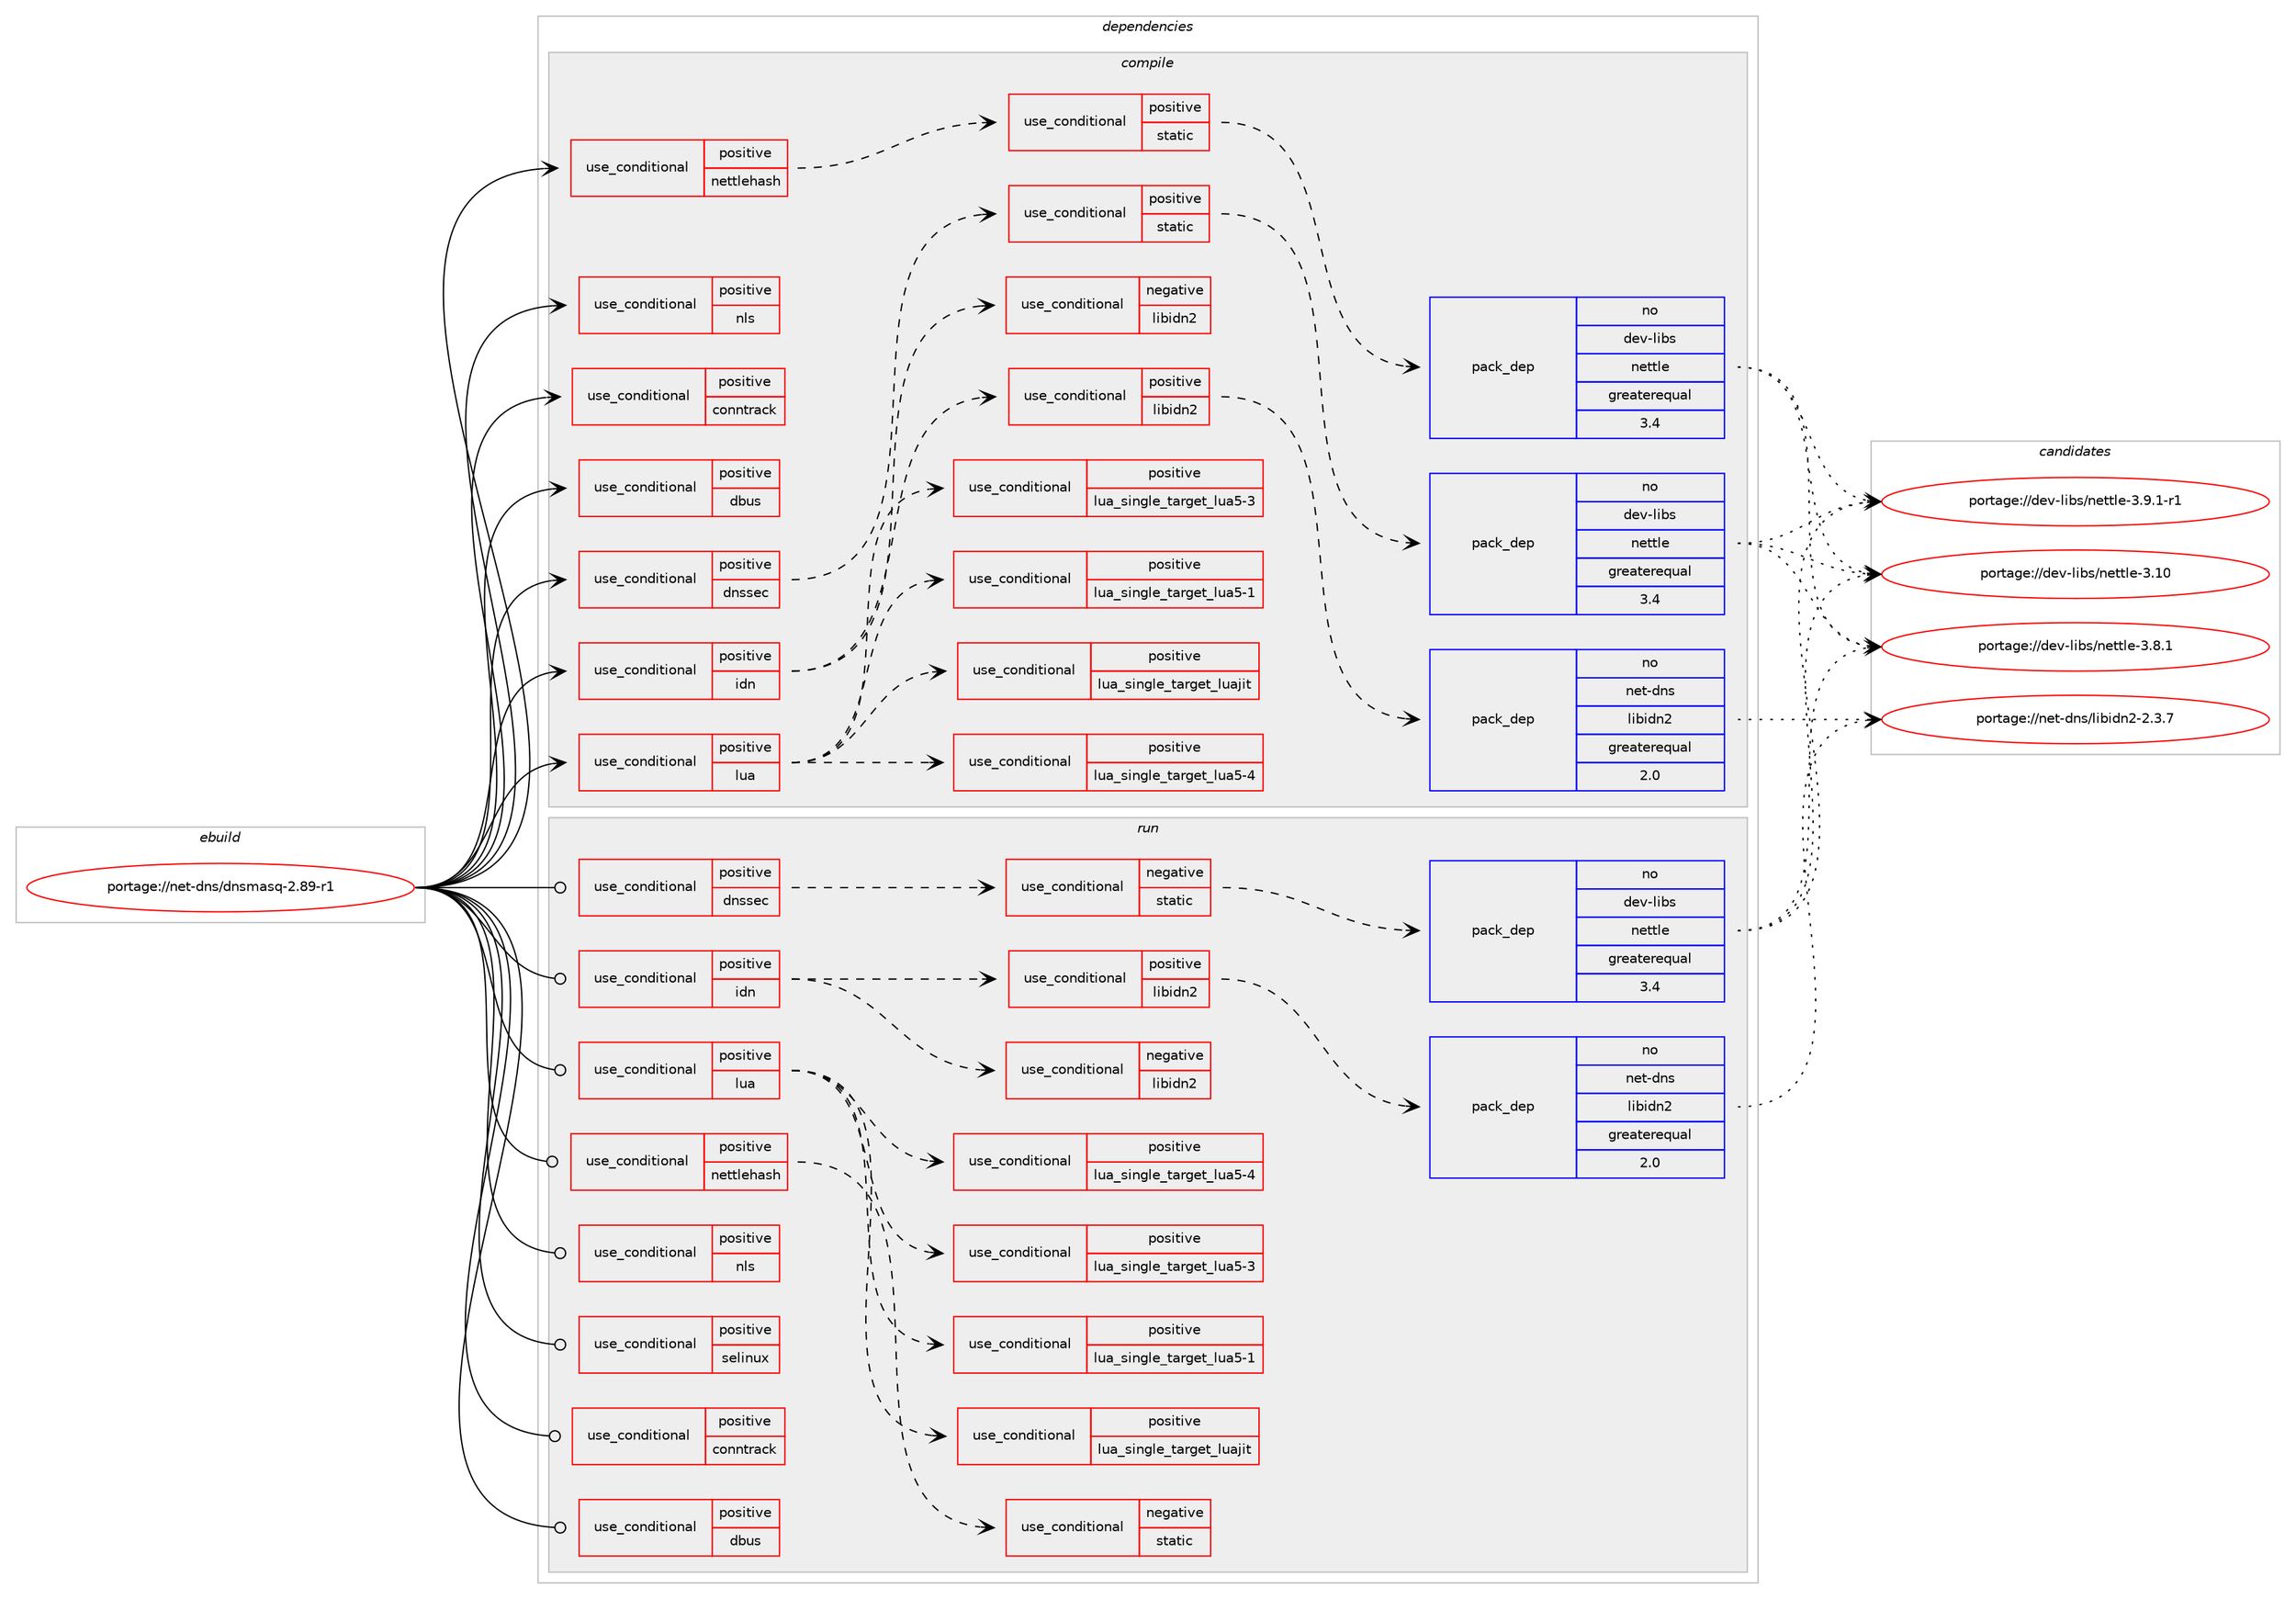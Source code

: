 digraph prolog {

# *************
# Graph options
# *************

newrank=true;
concentrate=true;
compound=true;
graph [rankdir=LR,fontname=Helvetica,fontsize=10,ranksep=1.5];#, ranksep=2.5, nodesep=0.2];
edge  [arrowhead=vee];
node  [fontname=Helvetica,fontsize=10];

# **********
# The ebuild
# **********

subgraph cluster_leftcol {
color=gray;
rank=same;
label=<<i>ebuild</i>>;
id [label="portage://net-dns/dnsmasq-2.89-r1", color=red, width=4, href="../net-dns/dnsmasq-2.89-r1.svg"];
}

# ****************
# The dependencies
# ****************

subgraph cluster_midcol {
color=gray;
label=<<i>dependencies</i>>;
subgraph cluster_compile {
fillcolor="#eeeeee";
style=filled;
label=<<i>compile</i>>;
subgraph cond87070 {
dependency176624 [label=<<TABLE BORDER="0" CELLBORDER="1" CELLSPACING="0" CELLPADDING="4"><TR><TD ROWSPAN="3" CELLPADDING="10">use_conditional</TD></TR><TR><TD>positive</TD></TR><TR><TD>conntrack</TD></TR></TABLE>>, shape=none, color=red];
# *** BEGIN UNKNOWN DEPENDENCY TYPE (TODO) ***
# dependency176624 -> package_dependency(portage://net-dns/dnsmasq-2.89-r1,install,no,net-libs,libnetfilter_conntrack,none,[,,],any_same_slot,[])
# *** END UNKNOWN DEPENDENCY TYPE (TODO) ***

}
id:e -> dependency176624:w [weight=20,style="solid",arrowhead="vee"];
subgraph cond87071 {
dependency176625 [label=<<TABLE BORDER="0" CELLBORDER="1" CELLSPACING="0" CELLPADDING="4"><TR><TD ROWSPAN="3" CELLPADDING="10">use_conditional</TD></TR><TR><TD>positive</TD></TR><TR><TD>dbus</TD></TR></TABLE>>, shape=none, color=red];
# *** BEGIN UNKNOWN DEPENDENCY TYPE (TODO) ***
# dependency176625 -> package_dependency(portage://net-dns/dnsmasq-2.89-r1,install,no,sys-apps,dbus,none,[,,],any_same_slot,[])
# *** END UNKNOWN DEPENDENCY TYPE (TODO) ***

}
id:e -> dependency176625:w [weight=20,style="solid",arrowhead="vee"];
subgraph cond87072 {
dependency176626 [label=<<TABLE BORDER="0" CELLBORDER="1" CELLSPACING="0" CELLPADDING="4"><TR><TD ROWSPAN="3" CELLPADDING="10">use_conditional</TD></TR><TR><TD>positive</TD></TR><TR><TD>dnssec</TD></TR></TABLE>>, shape=none, color=red];
# *** BEGIN UNKNOWN DEPENDENCY TYPE (TODO) ***
# dependency176626 -> package_dependency(portage://net-dns/dnsmasq-2.89-r1,install,no,dev-libs,nettle,none,[,,],any_same_slot,[use(enable(gmp),none)])
# *** END UNKNOWN DEPENDENCY TYPE (TODO) ***

subgraph cond87073 {
dependency176627 [label=<<TABLE BORDER="0" CELLBORDER="1" CELLSPACING="0" CELLPADDING="4"><TR><TD ROWSPAN="3" CELLPADDING="10">use_conditional</TD></TR><TR><TD>positive</TD></TR><TR><TD>static</TD></TR></TABLE>>, shape=none, color=red];
subgraph pack87021 {
dependency176628 [label=<<TABLE BORDER="0" CELLBORDER="1" CELLSPACING="0" CELLPADDING="4" WIDTH="220"><TR><TD ROWSPAN="6" CELLPADDING="30">pack_dep</TD></TR><TR><TD WIDTH="110">no</TD></TR><TR><TD>dev-libs</TD></TR><TR><TD>nettle</TD></TR><TR><TD>greaterequal</TD></TR><TR><TD>3.4</TD></TR></TABLE>>, shape=none, color=blue];
}
dependency176627:e -> dependency176628:w [weight=20,style="dashed",arrowhead="vee"];
}
dependency176626:e -> dependency176627:w [weight=20,style="dashed",arrowhead="vee"];
}
id:e -> dependency176626:w [weight=20,style="solid",arrowhead="vee"];
subgraph cond87074 {
dependency176629 [label=<<TABLE BORDER="0" CELLBORDER="1" CELLSPACING="0" CELLPADDING="4"><TR><TD ROWSPAN="3" CELLPADDING="10">use_conditional</TD></TR><TR><TD>positive</TD></TR><TR><TD>idn</TD></TR></TABLE>>, shape=none, color=red];
subgraph cond87075 {
dependency176630 [label=<<TABLE BORDER="0" CELLBORDER="1" CELLSPACING="0" CELLPADDING="4"><TR><TD ROWSPAN="3" CELLPADDING="10">use_conditional</TD></TR><TR><TD>negative</TD></TR><TR><TD>libidn2</TD></TR></TABLE>>, shape=none, color=red];
# *** BEGIN UNKNOWN DEPENDENCY TYPE (TODO) ***
# dependency176630 -> package_dependency(portage://net-dns/dnsmasq-2.89-r1,install,no,net-dns,libidn,none,[,,],[slot(0),equal],[])
# *** END UNKNOWN DEPENDENCY TYPE (TODO) ***

}
dependency176629:e -> dependency176630:w [weight=20,style="dashed",arrowhead="vee"];
subgraph cond87076 {
dependency176631 [label=<<TABLE BORDER="0" CELLBORDER="1" CELLSPACING="0" CELLPADDING="4"><TR><TD ROWSPAN="3" CELLPADDING="10">use_conditional</TD></TR><TR><TD>positive</TD></TR><TR><TD>libidn2</TD></TR></TABLE>>, shape=none, color=red];
subgraph pack87022 {
dependency176632 [label=<<TABLE BORDER="0" CELLBORDER="1" CELLSPACING="0" CELLPADDING="4" WIDTH="220"><TR><TD ROWSPAN="6" CELLPADDING="30">pack_dep</TD></TR><TR><TD WIDTH="110">no</TD></TR><TR><TD>net-dns</TD></TR><TR><TD>libidn2</TD></TR><TR><TD>greaterequal</TD></TR><TR><TD>2.0</TD></TR></TABLE>>, shape=none, color=blue];
}
dependency176631:e -> dependency176632:w [weight=20,style="dashed",arrowhead="vee"];
}
dependency176629:e -> dependency176631:w [weight=20,style="dashed",arrowhead="vee"];
}
id:e -> dependency176629:w [weight=20,style="solid",arrowhead="vee"];
subgraph cond87077 {
dependency176633 [label=<<TABLE BORDER="0" CELLBORDER="1" CELLSPACING="0" CELLPADDING="4"><TR><TD ROWSPAN="3" CELLPADDING="10">use_conditional</TD></TR><TR><TD>positive</TD></TR><TR><TD>lua</TD></TR></TABLE>>, shape=none, color=red];
subgraph cond87078 {
dependency176634 [label=<<TABLE BORDER="0" CELLBORDER="1" CELLSPACING="0" CELLPADDING="4"><TR><TD ROWSPAN="3" CELLPADDING="10">use_conditional</TD></TR><TR><TD>positive</TD></TR><TR><TD>lua_single_target_luajit</TD></TR></TABLE>>, shape=none, color=red];
# *** BEGIN UNKNOWN DEPENDENCY TYPE (TODO) ***
# dependency176634 -> package_dependency(portage://net-dns/dnsmasq-2.89-r1,install,no,dev-lang,luajit,none,[,,],any_same_slot,[])
# *** END UNKNOWN DEPENDENCY TYPE (TODO) ***

}
dependency176633:e -> dependency176634:w [weight=20,style="dashed",arrowhead="vee"];
subgraph cond87079 {
dependency176635 [label=<<TABLE BORDER="0" CELLBORDER="1" CELLSPACING="0" CELLPADDING="4"><TR><TD ROWSPAN="3" CELLPADDING="10">use_conditional</TD></TR><TR><TD>positive</TD></TR><TR><TD>lua_single_target_lua5-1</TD></TR></TABLE>>, shape=none, color=red];
# *** BEGIN UNKNOWN DEPENDENCY TYPE (TODO) ***
# dependency176635 -> package_dependency(portage://net-dns/dnsmasq-2.89-r1,install,no,dev-lang,lua,none,[,,],[slot(5.1)],[])
# *** END UNKNOWN DEPENDENCY TYPE (TODO) ***

}
dependency176633:e -> dependency176635:w [weight=20,style="dashed",arrowhead="vee"];
subgraph cond87080 {
dependency176636 [label=<<TABLE BORDER="0" CELLBORDER="1" CELLSPACING="0" CELLPADDING="4"><TR><TD ROWSPAN="3" CELLPADDING="10">use_conditional</TD></TR><TR><TD>positive</TD></TR><TR><TD>lua_single_target_lua5-3</TD></TR></TABLE>>, shape=none, color=red];
# *** BEGIN UNKNOWN DEPENDENCY TYPE (TODO) ***
# dependency176636 -> package_dependency(portage://net-dns/dnsmasq-2.89-r1,install,no,dev-lang,lua,none,[,,],[slot(5.3)],[])
# *** END UNKNOWN DEPENDENCY TYPE (TODO) ***

}
dependency176633:e -> dependency176636:w [weight=20,style="dashed",arrowhead="vee"];
subgraph cond87081 {
dependency176637 [label=<<TABLE BORDER="0" CELLBORDER="1" CELLSPACING="0" CELLPADDING="4"><TR><TD ROWSPAN="3" CELLPADDING="10">use_conditional</TD></TR><TR><TD>positive</TD></TR><TR><TD>lua_single_target_lua5-4</TD></TR></TABLE>>, shape=none, color=red];
# *** BEGIN UNKNOWN DEPENDENCY TYPE (TODO) ***
# dependency176637 -> package_dependency(portage://net-dns/dnsmasq-2.89-r1,install,no,dev-lang,lua,none,[,,],[slot(5.4)],[])
# *** END UNKNOWN DEPENDENCY TYPE (TODO) ***

}
dependency176633:e -> dependency176637:w [weight=20,style="dashed",arrowhead="vee"];
}
id:e -> dependency176633:w [weight=20,style="solid",arrowhead="vee"];
subgraph cond87082 {
dependency176638 [label=<<TABLE BORDER="0" CELLBORDER="1" CELLSPACING="0" CELLPADDING="4"><TR><TD ROWSPAN="3" CELLPADDING="10">use_conditional</TD></TR><TR><TD>positive</TD></TR><TR><TD>nettlehash</TD></TR></TABLE>>, shape=none, color=red];
subgraph cond87083 {
dependency176639 [label=<<TABLE BORDER="0" CELLBORDER="1" CELLSPACING="0" CELLPADDING="4"><TR><TD ROWSPAN="3" CELLPADDING="10">use_conditional</TD></TR><TR><TD>positive</TD></TR><TR><TD>static</TD></TR></TABLE>>, shape=none, color=red];
subgraph pack87023 {
dependency176640 [label=<<TABLE BORDER="0" CELLBORDER="1" CELLSPACING="0" CELLPADDING="4" WIDTH="220"><TR><TD ROWSPAN="6" CELLPADDING="30">pack_dep</TD></TR><TR><TD WIDTH="110">no</TD></TR><TR><TD>dev-libs</TD></TR><TR><TD>nettle</TD></TR><TR><TD>greaterequal</TD></TR><TR><TD>3.4</TD></TR></TABLE>>, shape=none, color=blue];
}
dependency176639:e -> dependency176640:w [weight=20,style="dashed",arrowhead="vee"];
}
dependency176638:e -> dependency176639:w [weight=20,style="dashed",arrowhead="vee"];
}
id:e -> dependency176638:w [weight=20,style="solid",arrowhead="vee"];
subgraph cond87084 {
dependency176641 [label=<<TABLE BORDER="0" CELLBORDER="1" CELLSPACING="0" CELLPADDING="4"><TR><TD ROWSPAN="3" CELLPADDING="10">use_conditional</TD></TR><TR><TD>positive</TD></TR><TR><TD>nls</TD></TR></TABLE>>, shape=none, color=red];
# *** BEGIN UNKNOWN DEPENDENCY TYPE (TODO) ***
# dependency176641 -> package_dependency(portage://net-dns/dnsmasq-2.89-r1,install,no,sys-devel,gettext,none,[,,],[],[])
# *** END UNKNOWN DEPENDENCY TYPE (TODO) ***

}
id:e -> dependency176641:w [weight=20,style="solid",arrowhead="vee"];
# *** BEGIN UNKNOWN DEPENDENCY TYPE (TODO) ***
# id -> package_dependency(portage://net-dns/dnsmasq-2.89-r1,install,no,acct-group,dnsmasq,none,[,,],[],[])
# *** END UNKNOWN DEPENDENCY TYPE (TODO) ***

# *** BEGIN UNKNOWN DEPENDENCY TYPE (TODO) ***
# id -> package_dependency(portage://net-dns/dnsmasq-2.89-r1,install,no,acct-user,dnsmasq,none,[,,],[],[])
# *** END UNKNOWN DEPENDENCY TYPE (TODO) ***

}
subgraph cluster_compileandrun {
fillcolor="#eeeeee";
style=filled;
label=<<i>compile and run</i>>;
}
subgraph cluster_run {
fillcolor="#eeeeee";
style=filled;
label=<<i>run</i>>;
subgraph cond87085 {
dependency176642 [label=<<TABLE BORDER="0" CELLBORDER="1" CELLSPACING="0" CELLPADDING="4"><TR><TD ROWSPAN="3" CELLPADDING="10">use_conditional</TD></TR><TR><TD>positive</TD></TR><TR><TD>conntrack</TD></TR></TABLE>>, shape=none, color=red];
# *** BEGIN UNKNOWN DEPENDENCY TYPE (TODO) ***
# dependency176642 -> package_dependency(portage://net-dns/dnsmasq-2.89-r1,run,no,net-libs,libnetfilter_conntrack,none,[,,],any_same_slot,[])
# *** END UNKNOWN DEPENDENCY TYPE (TODO) ***

}
id:e -> dependency176642:w [weight=20,style="solid",arrowhead="odot"];
subgraph cond87086 {
dependency176643 [label=<<TABLE BORDER="0" CELLBORDER="1" CELLSPACING="0" CELLPADDING="4"><TR><TD ROWSPAN="3" CELLPADDING="10">use_conditional</TD></TR><TR><TD>positive</TD></TR><TR><TD>dbus</TD></TR></TABLE>>, shape=none, color=red];
# *** BEGIN UNKNOWN DEPENDENCY TYPE (TODO) ***
# dependency176643 -> package_dependency(portage://net-dns/dnsmasq-2.89-r1,run,no,sys-apps,dbus,none,[,,],any_same_slot,[])
# *** END UNKNOWN DEPENDENCY TYPE (TODO) ***

}
id:e -> dependency176643:w [weight=20,style="solid",arrowhead="odot"];
subgraph cond87087 {
dependency176644 [label=<<TABLE BORDER="0" CELLBORDER="1" CELLSPACING="0" CELLPADDING="4"><TR><TD ROWSPAN="3" CELLPADDING="10">use_conditional</TD></TR><TR><TD>positive</TD></TR><TR><TD>dnssec</TD></TR></TABLE>>, shape=none, color=red];
subgraph cond87088 {
dependency176645 [label=<<TABLE BORDER="0" CELLBORDER="1" CELLSPACING="0" CELLPADDING="4"><TR><TD ROWSPAN="3" CELLPADDING="10">use_conditional</TD></TR><TR><TD>negative</TD></TR><TR><TD>static</TD></TR></TABLE>>, shape=none, color=red];
subgraph pack87024 {
dependency176646 [label=<<TABLE BORDER="0" CELLBORDER="1" CELLSPACING="0" CELLPADDING="4" WIDTH="220"><TR><TD ROWSPAN="6" CELLPADDING="30">pack_dep</TD></TR><TR><TD WIDTH="110">no</TD></TR><TR><TD>dev-libs</TD></TR><TR><TD>nettle</TD></TR><TR><TD>greaterequal</TD></TR><TR><TD>3.4</TD></TR></TABLE>>, shape=none, color=blue];
}
dependency176645:e -> dependency176646:w [weight=20,style="dashed",arrowhead="vee"];
}
dependency176644:e -> dependency176645:w [weight=20,style="dashed",arrowhead="vee"];
}
id:e -> dependency176644:w [weight=20,style="solid",arrowhead="odot"];
subgraph cond87089 {
dependency176647 [label=<<TABLE BORDER="0" CELLBORDER="1" CELLSPACING="0" CELLPADDING="4"><TR><TD ROWSPAN="3" CELLPADDING="10">use_conditional</TD></TR><TR><TD>positive</TD></TR><TR><TD>idn</TD></TR></TABLE>>, shape=none, color=red];
subgraph cond87090 {
dependency176648 [label=<<TABLE BORDER="0" CELLBORDER="1" CELLSPACING="0" CELLPADDING="4"><TR><TD ROWSPAN="3" CELLPADDING="10">use_conditional</TD></TR><TR><TD>negative</TD></TR><TR><TD>libidn2</TD></TR></TABLE>>, shape=none, color=red];
# *** BEGIN UNKNOWN DEPENDENCY TYPE (TODO) ***
# dependency176648 -> package_dependency(portage://net-dns/dnsmasq-2.89-r1,run,no,net-dns,libidn,none,[,,],[slot(0),equal],[])
# *** END UNKNOWN DEPENDENCY TYPE (TODO) ***

}
dependency176647:e -> dependency176648:w [weight=20,style="dashed",arrowhead="vee"];
subgraph cond87091 {
dependency176649 [label=<<TABLE BORDER="0" CELLBORDER="1" CELLSPACING="0" CELLPADDING="4"><TR><TD ROWSPAN="3" CELLPADDING="10">use_conditional</TD></TR><TR><TD>positive</TD></TR><TR><TD>libidn2</TD></TR></TABLE>>, shape=none, color=red];
subgraph pack87025 {
dependency176650 [label=<<TABLE BORDER="0" CELLBORDER="1" CELLSPACING="0" CELLPADDING="4" WIDTH="220"><TR><TD ROWSPAN="6" CELLPADDING="30">pack_dep</TD></TR><TR><TD WIDTH="110">no</TD></TR><TR><TD>net-dns</TD></TR><TR><TD>libidn2</TD></TR><TR><TD>greaterequal</TD></TR><TR><TD>2.0</TD></TR></TABLE>>, shape=none, color=blue];
}
dependency176649:e -> dependency176650:w [weight=20,style="dashed",arrowhead="vee"];
}
dependency176647:e -> dependency176649:w [weight=20,style="dashed",arrowhead="vee"];
}
id:e -> dependency176647:w [weight=20,style="solid",arrowhead="odot"];
subgraph cond87092 {
dependency176651 [label=<<TABLE BORDER="0" CELLBORDER="1" CELLSPACING="0" CELLPADDING="4"><TR><TD ROWSPAN="3" CELLPADDING="10">use_conditional</TD></TR><TR><TD>positive</TD></TR><TR><TD>lua</TD></TR></TABLE>>, shape=none, color=red];
subgraph cond87093 {
dependency176652 [label=<<TABLE BORDER="0" CELLBORDER="1" CELLSPACING="0" CELLPADDING="4"><TR><TD ROWSPAN="3" CELLPADDING="10">use_conditional</TD></TR><TR><TD>positive</TD></TR><TR><TD>lua_single_target_luajit</TD></TR></TABLE>>, shape=none, color=red];
# *** BEGIN UNKNOWN DEPENDENCY TYPE (TODO) ***
# dependency176652 -> package_dependency(portage://net-dns/dnsmasq-2.89-r1,run,no,dev-lang,luajit,none,[,,],any_same_slot,[])
# *** END UNKNOWN DEPENDENCY TYPE (TODO) ***

}
dependency176651:e -> dependency176652:w [weight=20,style="dashed",arrowhead="vee"];
subgraph cond87094 {
dependency176653 [label=<<TABLE BORDER="0" CELLBORDER="1" CELLSPACING="0" CELLPADDING="4"><TR><TD ROWSPAN="3" CELLPADDING="10">use_conditional</TD></TR><TR><TD>positive</TD></TR><TR><TD>lua_single_target_lua5-1</TD></TR></TABLE>>, shape=none, color=red];
# *** BEGIN UNKNOWN DEPENDENCY TYPE (TODO) ***
# dependency176653 -> package_dependency(portage://net-dns/dnsmasq-2.89-r1,run,no,dev-lang,lua,none,[,,],[slot(5.1)],[])
# *** END UNKNOWN DEPENDENCY TYPE (TODO) ***

}
dependency176651:e -> dependency176653:w [weight=20,style="dashed",arrowhead="vee"];
subgraph cond87095 {
dependency176654 [label=<<TABLE BORDER="0" CELLBORDER="1" CELLSPACING="0" CELLPADDING="4"><TR><TD ROWSPAN="3" CELLPADDING="10">use_conditional</TD></TR><TR><TD>positive</TD></TR><TR><TD>lua_single_target_lua5-3</TD></TR></TABLE>>, shape=none, color=red];
# *** BEGIN UNKNOWN DEPENDENCY TYPE (TODO) ***
# dependency176654 -> package_dependency(portage://net-dns/dnsmasq-2.89-r1,run,no,dev-lang,lua,none,[,,],[slot(5.3)],[])
# *** END UNKNOWN DEPENDENCY TYPE (TODO) ***

}
dependency176651:e -> dependency176654:w [weight=20,style="dashed",arrowhead="vee"];
subgraph cond87096 {
dependency176655 [label=<<TABLE BORDER="0" CELLBORDER="1" CELLSPACING="0" CELLPADDING="4"><TR><TD ROWSPAN="3" CELLPADDING="10">use_conditional</TD></TR><TR><TD>positive</TD></TR><TR><TD>lua_single_target_lua5-4</TD></TR></TABLE>>, shape=none, color=red];
# *** BEGIN UNKNOWN DEPENDENCY TYPE (TODO) ***
# dependency176655 -> package_dependency(portage://net-dns/dnsmasq-2.89-r1,run,no,dev-lang,lua,none,[,,],[slot(5.4)],[])
# *** END UNKNOWN DEPENDENCY TYPE (TODO) ***

}
dependency176651:e -> dependency176655:w [weight=20,style="dashed",arrowhead="vee"];
}
id:e -> dependency176651:w [weight=20,style="solid",arrowhead="odot"];
subgraph cond87097 {
dependency176656 [label=<<TABLE BORDER="0" CELLBORDER="1" CELLSPACING="0" CELLPADDING="4"><TR><TD ROWSPAN="3" CELLPADDING="10">use_conditional</TD></TR><TR><TD>positive</TD></TR><TR><TD>nettlehash</TD></TR></TABLE>>, shape=none, color=red];
subgraph cond87098 {
dependency176657 [label=<<TABLE BORDER="0" CELLBORDER="1" CELLSPACING="0" CELLPADDING="4"><TR><TD ROWSPAN="3" CELLPADDING="10">use_conditional</TD></TR><TR><TD>negative</TD></TR><TR><TD>static</TD></TR></TABLE>>, shape=none, color=red];
# *** BEGIN UNKNOWN DEPENDENCY TYPE (TODO) ***
# dependency176657 -> package_dependency(portage://net-dns/dnsmasq-2.89-r1,run,no,dev-libs,nettle,none,[,,],any_same_slot,[use(enable(gmp),none)])
# *** END UNKNOWN DEPENDENCY TYPE (TODO) ***

}
dependency176656:e -> dependency176657:w [weight=20,style="dashed",arrowhead="vee"];
}
id:e -> dependency176656:w [weight=20,style="solid",arrowhead="odot"];
subgraph cond87099 {
dependency176658 [label=<<TABLE BORDER="0" CELLBORDER="1" CELLSPACING="0" CELLPADDING="4"><TR><TD ROWSPAN="3" CELLPADDING="10">use_conditional</TD></TR><TR><TD>positive</TD></TR><TR><TD>nls</TD></TR></TABLE>>, shape=none, color=red];
# *** BEGIN UNKNOWN DEPENDENCY TYPE (TODO) ***
# dependency176658 -> package_dependency(portage://net-dns/dnsmasq-2.89-r1,run,no,sys-devel,gettext,none,[,,],[],[])
# *** END UNKNOWN DEPENDENCY TYPE (TODO) ***

}
id:e -> dependency176658:w [weight=20,style="solid",arrowhead="odot"];
subgraph cond87100 {
dependency176659 [label=<<TABLE BORDER="0" CELLBORDER="1" CELLSPACING="0" CELLPADDING="4"><TR><TD ROWSPAN="3" CELLPADDING="10">use_conditional</TD></TR><TR><TD>positive</TD></TR><TR><TD>selinux</TD></TR></TABLE>>, shape=none, color=red];
# *** BEGIN UNKNOWN DEPENDENCY TYPE (TODO) ***
# dependency176659 -> package_dependency(portage://net-dns/dnsmasq-2.89-r1,run,no,sec-policy,selinux-dnsmasq,none,[,,],[],[])
# *** END UNKNOWN DEPENDENCY TYPE (TODO) ***

}
id:e -> dependency176659:w [weight=20,style="solid",arrowhead="odot"];
# *** BEGIN UNKNOWN DEPENDENCY TYPE (TODO) ***
# id -> package_dependency(portage://net-dns/dnsmasq-2.89-r1,run,no,acct-group,dnsmasq,none,[,,],[],[])
# *** END UNKNOWN DEPENDENCY TYPE (TODO) ***

# *** BEGIN UNKNOWN DEPENDENCY TYPE (TODO) ***
# id -> package_dependency(portage://net-dns/dnsmasq-2.89-r1,run,no,acct-user,dnsmasq,none,[,,],[],[])
# *** END UNKNOWN DEPENDENCY TYPE (TODO) ***

}
}

# **************
# The candidates
# **************

subgraph cluster_choices {
rank=same;
color=gray;
label=<<i>candidates</i>>;

subgraph choice87021 {
color=black;
nodesep=1;
choice1001011184510810598115471101011161161081014551464948 [label="portage://dev-libs/nettle-3.10", color=red, width=4,href="../dev-libs/nettle-3.10.svg"];
choice100101118451081059811547110101116116108101455146564649 [label="portage://dev-libs/nettle-3.8.1", color=red, width=4,href="../dev-libs/nettle-3.8.1.svg"];
choice1001011184510810598115471101011161161081014551465746494511449 [label="portage://dev-libs/nettle-3.9.1-r1", color=red, width=4,href="../dev-libs/nettle-3.9.1-r1.svg"];
dependency176628:e -> choice1001011184510810598115471101011161161081014551464948:w [style=dotted,weight="100"];
dependency176628:e -> choice100101118451081059811547110101116116108101455146564649:w [style=dotted,weight="100"];
dependency176628:e -> choice1001011184510810598115471101011161161081014551465746494511449:w [style=dotted,weight="100"];
}
subgraph choice87022 {
color=black;
nodesep=1;
choice11010111645100110115471081059810510011050455046514655 [label="portage://net-dns/libidn2-2.3.7", color=red, width=4,href="../net-dns/libidn2-2.3.7.svg"];
dependency176632:e -> choice11010111645100110115471081059810510011050455046514655:w [style=dotted,weight="100"];
}
subgraph choice87023 {
color=black;
nodesep=1;
choice1001011184510810598115471101011161161081014551464948 [label="portage://dev-libs/nettle-3.10", color=red, width=4,href="../dev-libs/nettle-3.10.svg"];
choice100101118451081059811547110101116116108101455146564649 [label="portage://dev-libs/nettle-3.8.1", color=red, width=4,href="../dev-libs/nettle-3.8.1.svg"];
choice1001011184510810598115471101011161161081014551465746494511449 [label="portage://dev-libs/nettle-3.9.1-r1", color=red, width=4,href="../dev-libs/nettle-3.9.1-r1.svg"];
dependency176640:e -> choice1001011184510810598115471101011161161081014551464948:w [style=dotted,weight="100"];
dependency176640:e -> choice100101118451081059811547110101116116108101455146564649:w [style=dotted,weight="100"];
dependency176640:e -> choice1001011184510810598115471101011161161081014551465746494511449:w [style=dotted,weight="100"];
}
subgraph choice87024 {
color=black;
nodesep=1;
choice1001011184510810598115471101011161161081014551464948 [label="portage://dev-libs/nettle-3.10", color=red, width=4,href="../dev-libs/nettle-3.10.svg"];
choice100101118451081059811547110101116116108101455146564649 [label="portage://dev-libs/nettle-3.8.1", color=red, width=4,href="../dev-libs/nettle-3.8.1.svg"];
choice1001011184510810598115471101011161161081014551465746494511449 [label="portage://dev-libs/nettle-3.9.1-r1", color=red, width=4,href="../dev-libs/nettle-3.9.1-r1.svg"];
dependency176646:e -> choice1001011184510810598115471101011161161081014551464948:w [style=dotted,weight="100"];
dependency176646:e -> choice100101118451081059811547110101116116108101455146564649:w [style=dotted,weight="100"];
dependency176646:e -> choice1001011184510810598115471101011161161081014551465746494511449:w [style=dotted,weight="100"];
}
subgraph choice87025 {
color=black;
nodesep=1;
choice11010111645100110115471081059810510011050455046514655 [label="portage://net-dns/libidn2-2.3.7", color=red, width=4,href="../net-dns/libidn2-2.3.7.svg"];
dependency176650:e -> choice11010111645100110115471081059810510011050455046514655:w [style=dotted,weight="100"];
}
}

}
